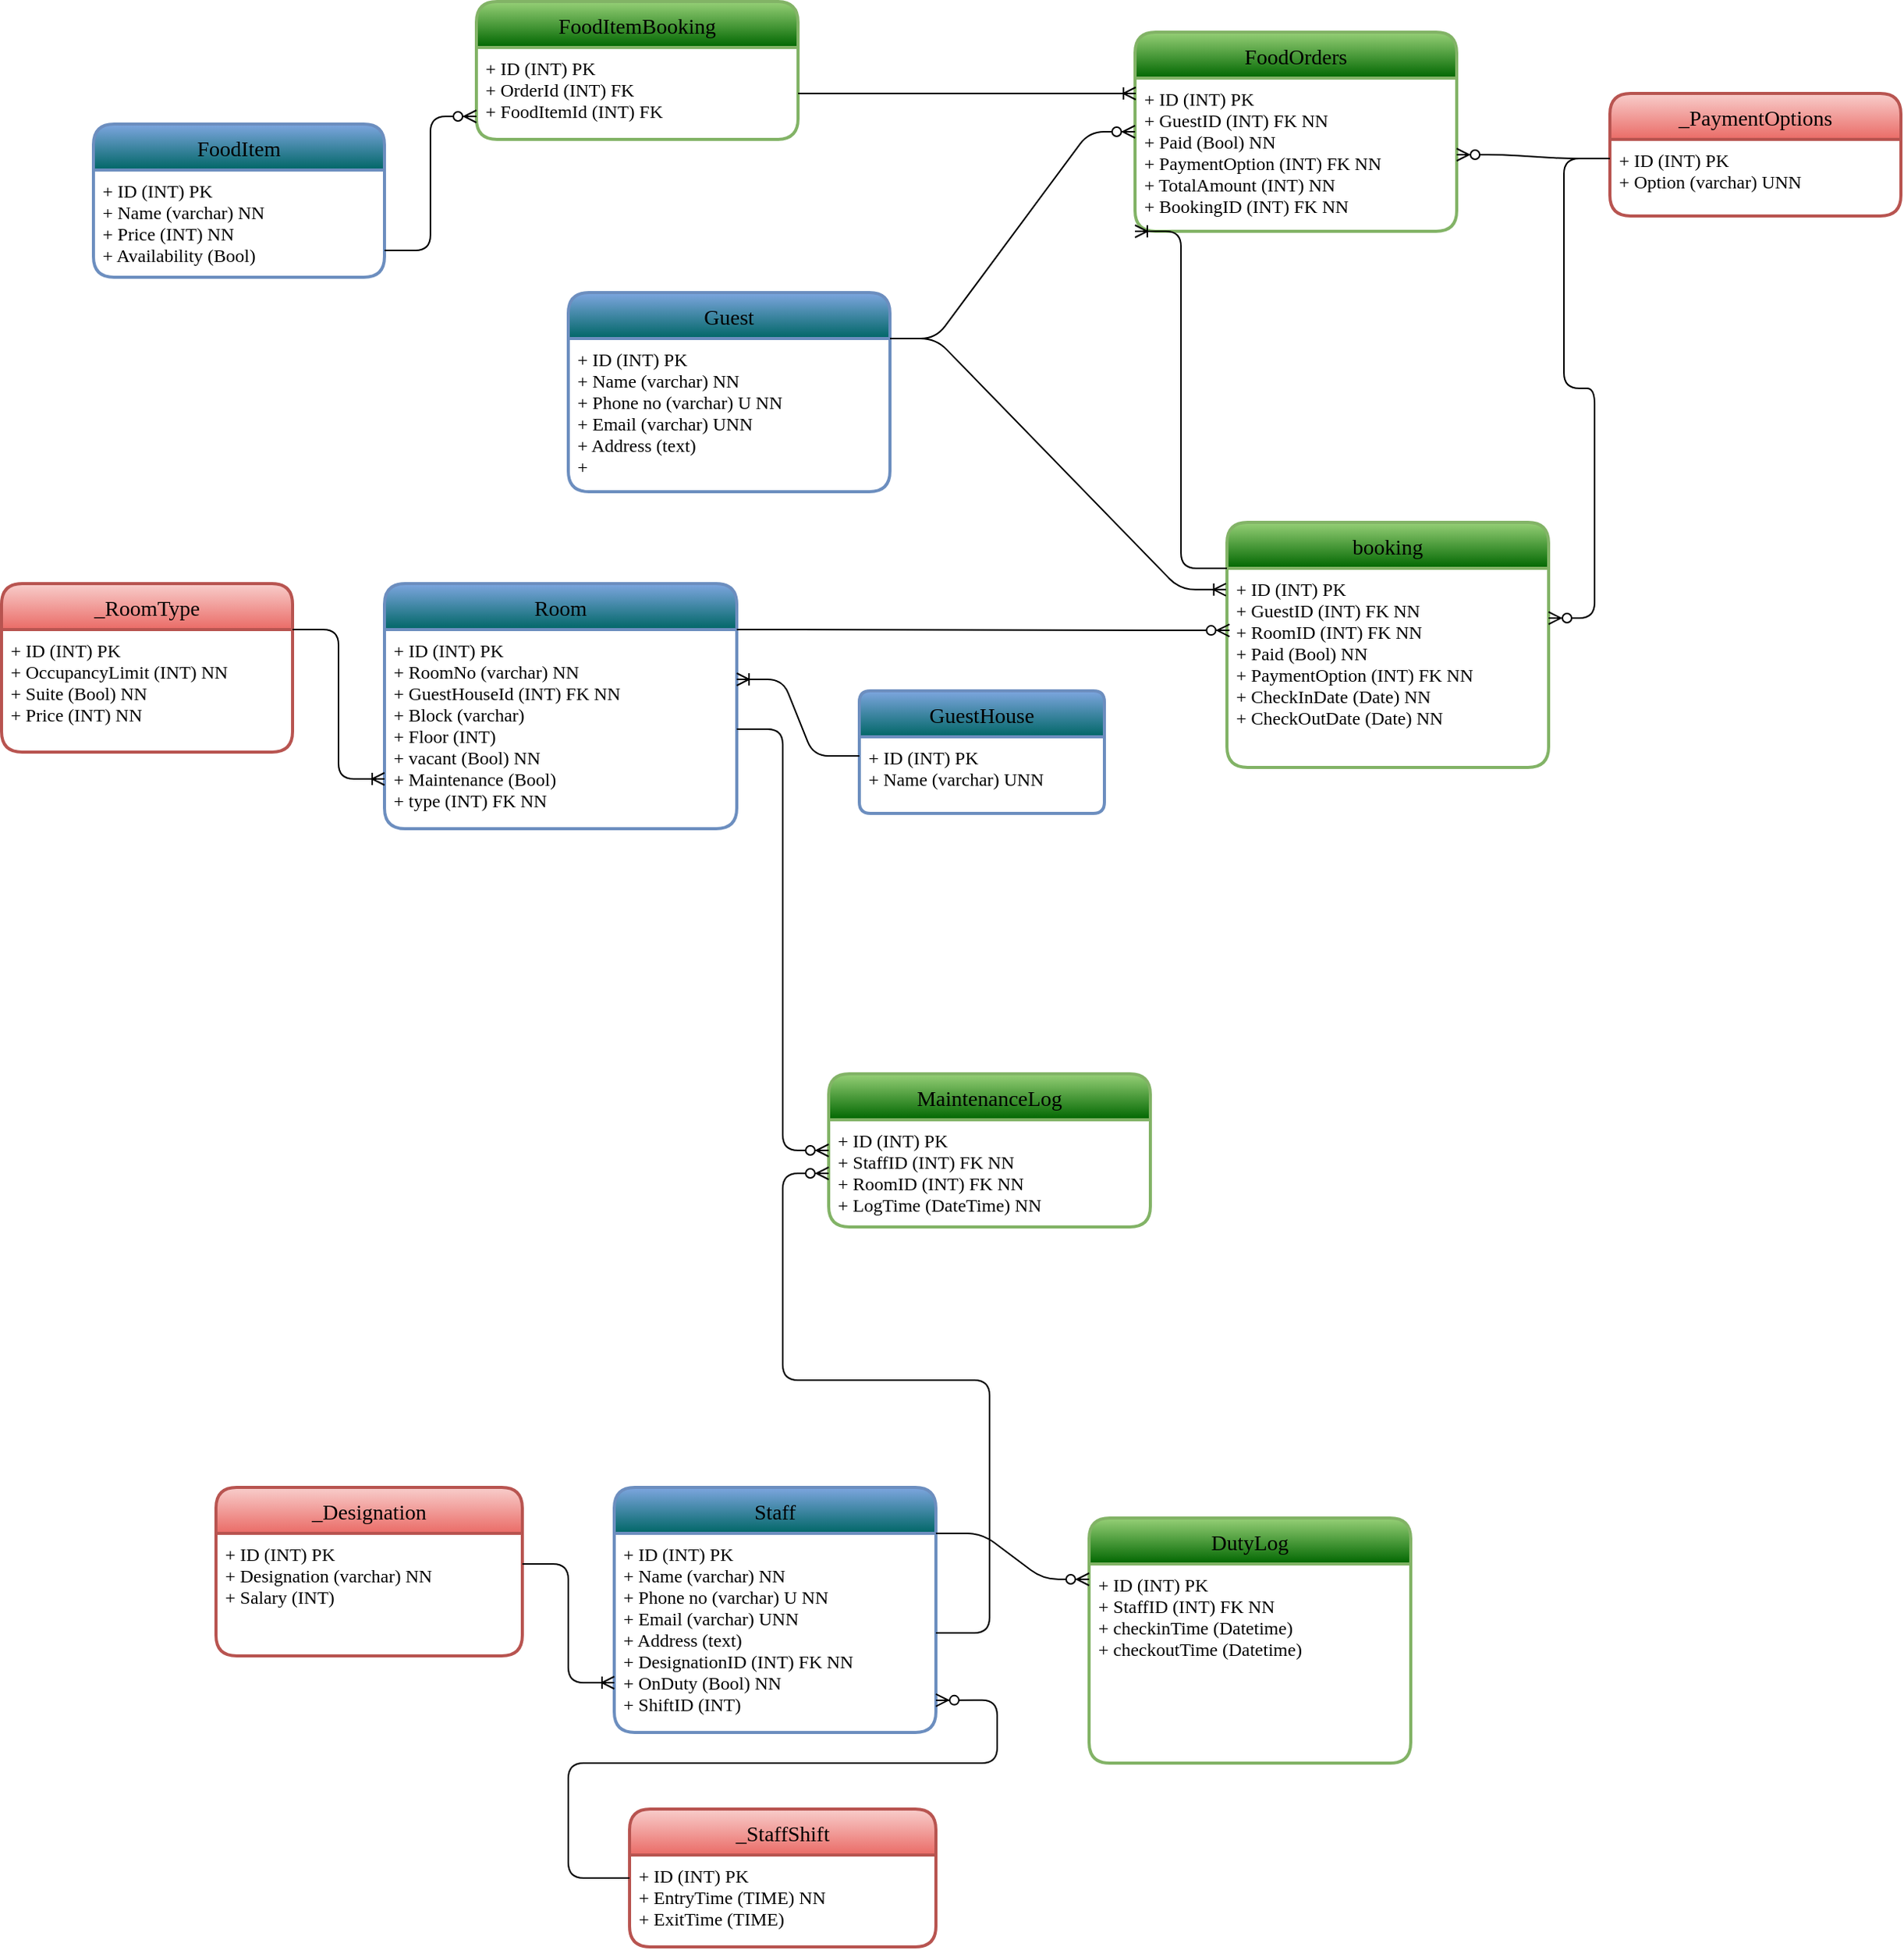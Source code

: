 <mxfile>
    <diagram id="ycOPQLDIYc8ZWvYrpJF7" name="GuestHouse Amenities">
        <mxGraphModel dx="1622" dy="436" grid="1" gridSize="10" guides="1" tooltips="1" connect="1" arrows="1" fold="1" page="1" pageScale="1" pageWidth="827" pageHeight="1169" math="0" shadow="0">
            <root>
                <mxCell id="0"/>
                <mxCell id="1" parent="0"/>
                <mxCell id="32" value="Guest" style="swimlane;childLayout=stackLayout;horizontal=1;startSize=30;horizontalStack=0;rounded=1;fontSize=14;fontStyle=0;strokeWidth=2;resizeParent=0;resizeLast=1;shadow=0;dashed=0;align=center;fontFamily=JetBrains Mono;fillColor=#006666;strokeColor=#6c8ebf;gradientColor=#7ea6e0;gradientDirection=north;" parent="1" vertex="1">
                    <mxGeometry x="110" y="400" width="210" height="130" as="geometry"/>
                </mxCell>
                <mxCell id="33" value="+ ID (INT) PK&#10;+ Name (varchar) NN&#10;+ Phone no (varchar) U NN&#10;+ Email (varchar) UNN&#10;+ Address (text) &#10;+ &#10;" style="align=left;strokeColor=none;fillColor=none;spacingLeft=4;fontSize=12;verticalAlign=top;resizable=0;rotatable=0;part=1;fontFamily=JetBrains Mono;" parent="32" vertex="1">
                    <mxGeometry y="30" width="210" height="100" as="geometry"/>
                </mxCell>
                <mxCell id="34" value="GuestHouse" style="swimlane;childLayout=stackLayout;horizontal=1;startSize=30;horizontalStack=0;rounded=1;fontSize=14;fontStyle=0;strokeWidth=2;resizeParent=0;resizeLast=1;shadow=0;dashed=0;align=center;fontFamily=JetBrains Mono;arcSize=8;fillColor=#006666;strokeColor=#6c8ebf;gradientColor=#7ea6e0;gradientDirection=north;" parent="1" vertex="1">
                    <mxGeometry x="300" y="660" width="160" height="80" as="geometry"/>
                </mxCell>
                <mxCell id="35" value="+ ID (INT) PK&#10;+ Name (varchar) UNN" style="align=left;strokeColor=none;fillColor=none;spacingLeft=4;fontSize=12;verticalAlign=top;resizable=0;rotatable=0;part=1;fontFamily=JetBrains Mono;" parent="34" vertex="1">
                    <mxGeometry y="30" width="160" height="50" as="geometry"/>
                </mxCell>
                <mxCell id="36" value="Room" style="swimlane;childLayout=stackLayout;horizontal=1;startSize=30;horizontalStack=0;rounded=1;fontSize=14;fontStyle=0;strokeWidth=2;resizeParent=0;resizeLast=1;shadow=0;dashed=0;align=center;fontFamily=JetBrains Mono;fillColor=#006666;strokeColor=#6c8ebf;gradientColor=#7ea6e0;gradientDirection=north;" parent="1" vertex="1">
                    <mxGeometry x="-10" y="590" width="230" height="160" as="geometry"/>
                </mxCell>
                <mxCell id="37" value="+ ID (INT) PK&#10;+ RoomNo (varchar) NN&#10;+ GuestHouseId (INT) FK NN &#10;+ Block (varchar) &#10;+ Floor (INT)&#10;+ vacant (Bool) NN&#10;+ Maintenance (Bool) &#10;+ type (INT) FK NN" style="align=left;strokeColor=none;fillColor=none;spacingLeft=4;fontSize=12;verticalAlign=top;resizable=0;rotatable=0;part=1;fontFamily=JetBrains Mono;" parent="36" vertex="1">
                    <mxGeometry y="30" width="230" height="130" as="geometry"/>
                </mxCell>
                <mxCell id="43" value="booking" style="swimlane;childLayout=stackLayout;horizontal=1;startSize=30;horizontalStack=0;rounded=1;fontSize=14;fontStyle=0;strokeWidth=2;resizeParent=0;resizeLast=1;shadow=0;dashed=0;align=center;fontFamily=JetBrains Mono;fillColor=#006600;strokeColor=#82b366;gradientColor=#97d077;gradientDirection=north;" parent="1" vertex="1">
                    <mxGeometry x="540" y="550" width="210" height="160" as="geometry"/>
                </mxCell>
                <mxCell id="44" value="+ ID (INT) PK&#10;+ GuestID (INT) FK NN&#10;+ RoomID (INT) FK NN&#10;+ Paid (Bool) NN&#10;+ PaymentOption (INT) FK NN&#10;+ CheckInDate (Date) NN&#10;+ CheckOutDate (Date) NN" style="align=left;strokeColor=none;fillColor=none;spacingLeft=4;fontSize=12;verticalAlign=top;resizable=0;rotatable=0;part=1;fontFamily=JetBrains Mono;" parent="43" vertex="1">
                    <mxGeometry y="30" width="210" height="130" as="geometry"/>
                </mxCell>
                <mxCell id="47" value="_RoomType" style="swimlane;childLayout=stackLayout;horizontal=1;startSize=30;horizontalStack=0;rounded=1;fontSize=14;fontStyle=0;strokeWidth=2;resizeParent=0;resizeLast=1;shadow=0;dashed=0;align=center;fontFamily=JetBrains Mono;fillColor=#f8cecc;strokeColor=#b85450;gradientColor=#ea6b66;" parent="1" vertex="1">
                    <mxGeometry x="-260" y="590" width="190" height="110" as="geometry"/>
                </mxCell>
                <mxCell id="48" value="+ ID (INT) PK&#10;+ OccupancyLimit (INT) NN&#10;+ Suite (Bool) NN&#10;+ Price (INT) NN" style="align=left;strokeColor=none;fillColor=none;spacingLeft=4;fontSize=12;verticalAlign=top;resizable=0;rotatable=0;part=1;fontFamily=JetBrains Mono;" parent="47" vertex="1">
                    <mxGeometry y="30" width="190" height="80" as="geometry"/>
                </mxCell>
                <mxCell id="81" value="" style="edgeStyle=entityRelationEdgeStyle;fontSize=12;html=1;endArrow=ERoneToMany;fontFamily=JetBrains Mono;fontColor=#F0F0F0;entryX=1;entryY=0.25;entryDx=0;entryDy=0;exitX=0;exitY=0.25;exitDx=0;exitDy=0;" parent="1" source="35" target="37" edge="1">
                    <mxGeometry width="100" height="100" relative="1" as="geometry">
                        <mxPoint x="370" y="570" as="sourcePoint"/>
                        <mxPoint x="470" y="470" as="targetPoint"/>
                    </mxGeometry>
                </mxCell>
                <mxCell id="83" value="" style="edgeStyle=entityRelationEdgeStyle;fontSize=12;html=1;endArrow=ERzeroToMany;endFill=1;fontFamily=JetBrains Mono;fontColor=#F0F0F0;entryX=0.008;entryY=0.312;entryDx=0;entryDy=0;entryPerimeter=0;exitX=1;exitY=0;exitDx=0;exitDy=0;" parent="1" source="37" target="44" edge="1">
                    <mxGeometry width="100" height="100" relative="1" as="geometry">
                        <mxPoint x="230" y="630" as="sourcePoint"/>
                        <mxPoint x="430" y="560" as="targetPoint"/>
                    </mxGeometry>
                </mxCell>
                <mxCell id="85" value="" style="edgeStyle=entityRelationEdgeStyle;fontSize=12;html=1;endArrow=ERoneToMany;fontFamily=JetBrains Mono;fontColor=#F0F0F0;entryX=-0.003;entryY=0.107;entryDx=0;entryDy=0;entryPerimeter=0;exitX=1;exitY=0;exitDx=0;exitDy=0;" parent="1" source="33" target="44" edge="1">
                    <mxGeometry width="100" height="100" relative="1" as="geometry">
                        <mxPoint x="360" y="410" as="sourcePoint"/>
                        <mxPoint x="405" y="530" as="targetPoint"/>
                    </mxGeometry>
                </mxCell>
                <mxCell id="88" value="" style="edgeStyle=entityRelationEdgeStyle;fontSize=12;html=1;endArrow=ERoneToMany;fontFamily=JetBrains Mono;fontColor=#F0F0F0;entryX=0;entryY=0.75;entryDx=0;entryDy=0;exitX=1;exitY=0;exitDx=0;exitDy=0;" parent="1" source="48" target="37" edge="1">
                    <mxGeometry width="100" height="100" relative="1" as="geometry">
                        <mxPoint x="-60" y="620" as="sourcePoint"/>
                        <mxPoint x="40" y="520" as="targetPoint"/>
                    </mxGeometry>
                </mxCell>
                <mxCell id="91" value="FoodItem" style="swimlane;childLayout=stackLayout;horizontal=1;startSize=30;horizontalStack=0;rounded=1;fontSize=14;fontStyle=0;strokeWidth=2;resizeParent=0;resizeLast=1;shadow=0;dashed=0;align=center;fontFamily=JetBrains Mono;fillColor=#006666;strokeColor=#6c8ebf;gradientColor=#7ea6e0;gradientDirection=north;" parent="1" vertex="1">
                    <mxGeometry x="-200" y="290" width="190" height="100" as="geometry"/>
                </mxCell>
                <mxCell id="92" value="+ ID (INT) PK&#10;+ Name (varchar) NN&#10;+ Price (INT) NN&#10;+ Availability (Bool) &#10;" style="align=left;strokeColor=none;fillColor=none;spacingLeft=4;fontSize=12;verticalAlign=top;resizable=0;rotatable=0;part=1;fontFamily=JetBrains Mono;" parent="91" vertex="1">
                    <mxGeometry y="30" width="190" height="70" as="geometry"/>
                </mxCell>
                <mxCell id="93" value="FoodOrders" style="swimlane;childLayout=stackLayout;horizontal=1;startSize=30;horizontalStack=0;rounded=1;fontSize=14;fontStyle=0;strokeWidth=2;resizeParent=0;resizeLast=1;shadow=0;dashed=0;align=center;fontFamily=JetBrains Mono;fillColor=#006600;strokeColor=#82b366;gradientColor=#97d077;gradientDirection=north;" parent="1" vertex="1">
                    <mxGeometry x="480" y="230" width="210" height="130" as="geometry"/>
                </mxCell>
                <mxCell id="94" value="+ ID (INT) PK&#10;+ GuestID (INT) FK NN&#10;+ Paid (Bool) NN&#10;+ PaymentOption (INT) FK NN&#10;+ TotalAmount (INT) NN&#10;+ BookingID (INT) FK NN" style="align=left;strokeColor=none;fillColor=none;spacingLeft=4;fontSize=12;verticalAlign=top;resizable=0;rotatable=0;part=1;fontFamily=JetBrains Mono;" parent="93" vertex="1">
                    <mxGeometry y="30" width="210" height="100" as="geometry"/>
                </mxCell>
                <mxCell id="97" value="FoodItemBooking" style="swimlane;childLayout=stackLayout;horizontal=1;startSize=30;horizontalStack=0;rounded=1;fontSize=14;fontStyle=0;strokeWidth=2;resizeParent=0;resizeLast=1;shadow=0;dashed=0;align=center;fontFamily=JetBrains Mono;fillColor=#006600;strokeColor=#82b366;gradientColor=#97d077;gradientDirection=north;" parent="1" vertex="1">
                    <mxGeometry x="50" y="210" width="210" height="90" as="geometry"/>
                </mxCell>
                <mxCell id="98" value="+ ID (INT) PK&#10;+ OrderId (INT) FK&#10;+ FoodItemId (INT) FK" style="align=left;strokeColor=none;fillColor=none;spacingLeft=4;fontSize=12;verticalAlign=top;resizable=0;rotatable=0;part=1;fontFamily=JetBrains Mono;" parent="97" vertex="1">
                    <mxGeometry y="30" width="210" height="60" as="geometry"/>
                </mxCell>
                <mxCell id="99" value="" style="edgeStyle=entityRelationEdgeStyle;fontSize=12;html=1;endArrow=ERzeroToMany;endFill=1;fontFamily=JetBrains Mono;fontColor=#F0F0F0;entryX=0;entryY=0.75;entryDx=0;entryDy=0;exitX=1;exitY=0.75;exitDx=0;exitDy=0;" parent="1" source="92" target="98" edge="1">
                    <mxGeometry width="100" height="100" relative="1" as="geometry">
                        <mxPoint x="-60" y="390" as="sourcePoint"/>
                        <mxPoint x="40" y="290" as="targetPoint"/>
                    </mxGeometry>
                </mxCell>
                <mxCell id="100" value="" style="fontSize=12;html=1;endArrow=ERoneToMany;fontFamily=JetBrains Mono;fontColor=#F0F0F0;entryX=0.002;entryY=0.1;entryDx=0;entryDy=0;exitX=1;exitY=0.5;exitDx=0;exitDy=0;entryPerimeter=0;" parent="1" source="98" target="94" edge="1">
                    <mxGeometry width="100" height="100" relative="1" as="geometry">
                        <mxPoint x="330" y="330" as="sourcePoint"/>
                        <mxPoint x="320" y="230" as="targetPoint"/>
                    </mxGeometry>
                </mxCell>
                <mxCell id="102" value="" style="edgeStyle=entityRelationEdgeStyle;fontSize=12;html=1;endArrow=ERzeroToMany;endFill=1;fontFamily=JetBrains Mono;fontColor=#F0F0F0;elbow=vertical;exitX=1;exitY=0;exitDx=0;exitDy=0;entryX=0;entryY=0.5;entryDx=0;entryDy=0;" parent="1" source="33" target="93" edge="1">
                    <mxGeometry width="100" height="100" relative="1" as="geometry">
                        <mxPoint x="410" y="470" as="sourcePoint"/>
                        <mxPoint x="510" y="370" as="targetPoint"/>
                    </mxGeometry>
                </mxCell>
                <mxCell id="103" value="Staff" style="swimlane;childLayout=stackLayout;horizontal=1;startSize=30;horizontalStack=0;rounded=1;fontSize=14;fontStyle=0;strokeWidth=2;resizeParent=0;resizeLast=1;shadow=0;dashed=0;align=center;fontFamily=JetBrains Mono;fillColor=#006666;strokeColor=#6c8ebf;gradientColor=#7ea6e0;gradientDirection=north;" parent="1" vertex="1">
                    <mxGeometry x="140" y="1180" width="210" height="160" as="geometry"/>
                </mxCell>
                <mxCell id="104" value="+ ID (INT) PK&#10;+ Name (varchar) NN&#10;+ Phone no (varchar) U NN&#10;+ Email (varchar) UNN&#10;+ Address (text) &#10;+ DesignationID (INT) FK NN&#10;+ OnDuty (Bool) NN&#10;+ ShiftID (INT)" style="align=left;strokeColor=none;fillColor=none;spacingLeft=4;fontSize=12;verticalAlign=top;resizable=0;rotatable=0;part=1;fontFamily=JetBrains Mono;" parent="103" vertex="1">
                    <mxGeometry y="30" width="210" height="130" as="geometry"/>
                </mxCell>
                <mxCell id="106" value="DutyLog" style="swimlane;childLayout=stackLayout;horizontal=1;startSize=30;horizontalStack=0;rounded=1;fontSize=14;fontStyle=0;strokeWidth=2;resizeParent=0;resizeLast=1;shadow=0;dashed=0;align=center;fontFamily=JetBrains Mono;fillColor=#006600;strokeColor=#82b366;gradientColor=#97d077;gradientDirection=north;" parent="1" vertex="1">
                    <mxGeometry x="450" y="1200" width="210" height="160" as="geometry"/>
                </mxCell>
                <mxCell id="107" value="+ ID (INT) PK&#10;+ StaffID (INT) FK NN&#10;+ checkinTime (Datetime)&#10;+ checkoutTime (Datetime)" style="align=left;strokeColor=none;fillColor=none;spacingLeft=4;fontSize=12;verticalAlign=top;resizable=0;rotatable=0;part=1;fontFamily=JetBrains Mono;" parent="106" vertex="1">
                    <mxGeometry y="30" width="210" height="130" as="geometry"/>
                </mxCell>
                <mxCell id="108" value="_Designation" style="swimlane;childLayout=stackLayout;horizontal=1;startSize=30;horizontalStack=0;rounded=1;fontSize=14;fontStyle=0;strokeWidth=2;resizeParent=0;resizeLast=1;shadow=0;dashed=0;align=center;fontFamily=JetBrains Mono;fillColor=#f8cecc;strokeColor=#b85450;gradientColor=#ea6b66;" parent="1" vertex="1">
                    <mxGeometry x="-120" y="1180" width="200" height="110" as="geometry"/>
                </mxCell>
                <mxCell id="109" value="+ ID (INT) PK&#10;+ Designation (varchar) NN&#10;+ Salary (INT) " style="align=left;strokeColor=none;fillColor=none;spacingLeft=4;fontSize=12;verticalAlign=top;resizable=0;rotatable=0;part=1;fontFamily=JetBrains Mono;" parent="108" vertex="1">
                    <mxGeometry y="30" width="200" height="80" as="geometry"/>
                </mxCell>
                <mxCell id="110" value="" style="edgeStyle=entityRelationEdgeStyle;fontSize=12;html=1;endArrow=ERoneToMany;fontFamily=JetBrains Mono;fontColor=#F0F0F0;entryX=0;entryY=0.75;entryDx=0;entryDy=0;exitX=1;exitY=0.25;exitDx=0;exitDy=0;" parent="1" source="109" target="104" edge="1">
                    <mxGeometry width="100" height="100" relative="1" as="geometry">
                        <mxPoint x="60" y="1242.5" as="sourcePoint"/>
                        <mxPoint x="120" y="1340" as="targetPoint"/>
                    </mxGeometry>
                </mxCell>
                <mxCell id="111" value="" style="edgeStyle=entityRelationEdgeStyle;fontSize=12;html=1;endArrow=ERzeroToMany;endFill=1;fontFamily=JetBrains Mono;fontColor=#F0F0F0;entryX=0;entryY=0.25;entryDx=0;entryDy=0;exitX=1;exitY=0;exitDx=0;exitDy=0;" parent="1" source="104" target="106" edge="1">
                    <mxGeometry width="100" height="100" relative="1" as="geometry">
                        <mxPoint x="370" y="1241" as="sourcePoint"/>
                        <mxPoint x="591.68" y="1240.56" as="targetPoint"/>
                    </mxGeometry>
                </mxCell>
                <mxCell id="113" value="_PaymentOptions" style="swimlane;childLayout=stackLayout;horizontal=1;startSize=30;horizontalStack=0;rounded=1;fontSize=14;fontStyle=0;strokeWidth=2;resizeParent=0;resizeLast=1;shadow=0;dashed=0;align=center;fontFamily=JetBrains Mono;fillColor=#f8cecc;strokeColor=#b85450;gradientColor=#ea6b66;" parent="1" vertex="1">
                    <mxGeometry x="790" y="270" width="190" height="80" as="geometry"/>
                </mxCell>
                <mxCell id="114" value="+ ID (INT) PK&#10;+ Option (varchar) UNN" style="align=left;strokeColor=none;fillColor=none;spacingLeft=4;fontSize=12;verticalAlign=top;resizable=0;rotatable=0;part=1;fontFamily=JetBrains Mono;" parent="113" vertex="1">
                    <mxGeometry y="30" width="190" height="50" as="geometry"/>
                </mxCell>
                <mxCell id="115" value="" style="edgeStyle=entityRelationEdgeStyle;fontSize=12;html=1;endArrow=ERzeroToMany;endFill=1;fontFamily=JetBrains Mono;fontColor=#F0F0F0;elbow=vertical;entryX=1;entryY=0.25;entryDx=0;entryDy=0;exitX=0;exitY=0.25;exitDx=0;exitDy=0;" parent="1" source="114" target="44" edge="1">
                    <mxGeometry width="100" height="100" relative="1" as="geometry">
                        <mxPoint x="980" y="520" as="sourcePoint"/>
                        <mxPoint x="800" y="580" as="targetPoint"/>
                    </mxGeometry>
                </mxCell>
                <mxCell id="117" value="" style="edgeStyle=entityRelationEdgeStyle;fontSize=12;html=1;endArrow=ERzeroToMany;endFill=1;fontFamily=JetBrains Mono;fontColor=#F0F0F0;elbow=vertical;entryX=1;entryY=0.5;entryDx=0;entryDy=0;exitX=0;exitY=0.25;exitDx=0;exitDy=0;" parent="1" source="114" target="94" edge="1">
                    <mxGeometry width="100" height="100" relative="1" as="geometry">
                        <mxPoint x="820" y="330" as="sourcePoint"/>
                        <mxPoint x="740" y="280" as="targetPoint"/>
                    </mxGeometry>
                </mxCell>
                <mxCell id="118" value="MaintenanceLog" style="swimlane;childLayout=stackLayout;horizontal=1;startSize=30;horizontalStack=0;rounded=1;fontSize=14;fontStyle=0;strokeWidth=2;resizeParent=0;resizeLast=1;shadow=0;dashed=0;align=center;fontFamily=JetBrains Mono;fillColor=#006600;strokeColor=#82b366;gradientColor=#97d077;gradientDirection=north;" parent="1" vertex="1">
                    <mxGeometry x="280" y="910" width="210" height="100" as="geometry"/>
                </mxCell>
                <mxCell id="119" value="+ ID (INT) PK&#10;+ StaffID (INT) FK NN&#10;+ RoomID (INT) FK NN&#10;+ LogTime (DateTime) NN" style="align=left;strokeColor=none;fillColor=none;spacingLeft=4;fontSize=12;verticalAlign=top;resizable=0;rotatable=0;part=1;fontFamily=JetBrains Mono;" parent="118" vertex="1">
                    <mxGeometry y="30" width="210" height="70" as="geometry"/>
                </mxCell>
                <mxCell id="121" value="" style="edgeStyle=entityRelationEdgeStyle;fontSize=12;html=1;endArrow=ERzeroToMany;endFill=1;entryX=0;entryY=0.5;entryDx=0;entryDy=0;exitX=1;exitY=0.5;exitDx=0;exitDy=0;" parent="1" source="37" target="118" edge="1">
                    <mxGeometry width="100" height="100" relative="1" as="geometry">
                        <mxPoint x="160" y="950" as="sourcePoint"/>
                        <mxPoint x="120" y="900" as="targetPoint"/>
                    </mxGeometry>
                </mxCell>
                <mxCell id="122" value="" style="fontSize=12;html=1;endArrow=ERzeroToMany;endFill=1;entryX=0;entryY=0.5;entryDx=0;entryDy=0;exitX=1;exitY=0.5;exitDx=0;exitDy=0;rounded=1;jumpStyle=none;edgeStyle=orthogonalEdgeStyle;" parent="1" source="104" target="119" edge="1">
                    <mxGeometry width="100" height="100" relative="1" as="geometry">
                        <mxPoint x="115" y="1128" as="sourcePoint"/>
                        <mxPoint x="195" y="1050" as="targetPoint"/>
                        <Array as="points">
                            <mxPoint x="385" y="1275"/>
                            <mxPoint x="385" y="1110"/>
                            <mxPoint x="250" y="1110"/>
                            <mxPoint x="250" y="975"/>
                        </Array>
                    </mxGeometry>
                </mxCell>
                <mxCell id="123" value="_StaffShift" style="swimlane;childLayout=stackLayout;horizontal=1;startSize=30;horizontalStack=0;rounded=1;fontSize=14;fontStyle=0;strokeWidth=2;resizeParent=0;resizeLast=1;shadow=0;dashed=0;align=center;fontFamily=JetBrains Mono;fillColor=#f8cecc;strokeColor=#b85450;gradientColor=#ea6b66;" parent="1" vertex="1">
                    <mxGeometry x="150" y="1390" width="200" height="90" as="geometry"/>
                </mxCell>
                <mxCell id="124" value="+ ID (INT) PK&#10;+ EntryTime (TIME) NN&#10;+ ExitTime (TIME) " style="align=left;strokeColor=none;fillColor=none;spacingLeft=4;fontSize=12;verticalAlign=top;resizable=0;rotatable=0;part=1;fontFamily=JetBrains Mono;" parent="123" vertex="1">
                    <mxGeometry y="30" width="200" height="60" as="geometry"/>
                </mxCell>
                <mxCell id="125" value="" style="edgeStyle=orthogonalEdgeStyle;fontSize=12;html=1;endArrow=ERzeroToMany;endFill=1;exitX=0;exitY=0.25;exitDx=0;exitDy=0;entryX=1;entryY=0.838;entryDx=0;entryDy=0;entryPerimeter=0;" parent="1" source="124" target="104" edge="1">
                    <mxGeometry width="100" height="100" relative="1" as="geometry">
                        <mxPoint x="-20" y="1460" as="sourcePoint"/>
                        <mxPoint x="400" y="1320" as="targetPoint"/>
                        <Array as="points">
                            <mxPoint x="110" y="1435"/>
                            <mxPoint x="110" y="1360"/>
                            <mxPoint x="390" y="1360"/>
                            <mxPoint x="390" y="1319"/>
                        </Array>
                    </mxGeometry>
                </mxCell>
                <mxCell id="126" value="" style="edgeStyle=entityRelationEdgeStyle;fontSize=12;html=1;endArrow=ERoneToMany;entryX=0;entryY=1;entryDx=0;entryDy=0;exitX=0;exitY=0;exitDx=0;exitDy=0;" edge="1" parent="1" source="44" target="94">
                    <mxGeometry width="100" height="100" relative="1" as="geometry">
                        <mxPoint x="460" y="520" as="sourcePoint"/>
                        <mxPoint x="700" y="410" as="targetPoint"/>
                    </mxGeometry>
                </mxCell>
            </root>
        </mxGraphModel>
    </diagram>
    <diagram id="__sHbb8RoXKBiPDCWij3" name="Market Place">
        <mxGraphModel dx="1622" dy="1605" grid="1" gridSize="10" guides="1" tooltips="1" connect="1" arrows="1" fold="1" page="1" pageScale="1" pageWidth="827" pageHeight="1169" math="0" shadow="0">
            <root>
                <mxCell id="6bXMta0XLCTbJHsE31_Q-0"/>
                <mxCell id="6bXMta0XLCTbJHsE31_Q-1" parent="6bXMta0XLCTbJHsE31_Q-0"/>
                <mxCell id="6HrNoJHkE9Jg0ZCRJ_LL-0" value="Shop" style="swimlane;childLayout=stackLayout;horizontal=1;startSize=30;horizontalStack=0;rounded=1;fontSize=14;fontStyle=0;strokeWidth=2;resizeParent=0;resizeLast=1;shadow=0;dashed=0;align=center;fontFamily=JetBrains Mono;fillColor=#006666;strokeColor=#6c8ebf;gradientColor=#7ea6e0;gradientDirection=north;" parent="6bXMta0XLCTbJHsE31_Q-1" vertex="1">
                    <mxGeometry x="-400" y="180" width="190" height="100" as="geometry"/>
                </mxCell>
                <mxCell id="6HrNoJHkE9Jg0ZCRJ_LL-1" value="+ shop_id (int) PK&#10;+ name (varchar(255)) NN" style="align=left;strokeColor=none;fillColor=none;spacingLeft=4;fontSize=12;verticalAlign=top;resizable=0;rotatable=0;part=1;fontFamily=JetBrains Mono;" parent="6HrNoJHkE9Jg0ZCRJ_LL-0" vertex="1">
                    <mxGeometry y="30" width="190" height="70" as="geometry"/>
                </mxCell>
                <mxCell id="6HrNoJHkE9Jg0ZCRJ_LL-4" value="Shopkeeper" style="swimlane;childLayout=stackLayout;horizontal=1;startSize=30;horizontalStack=0;rounded=1;fontSize=14;fontStyle=0;strokeWidth=2;resizeParent=0;resizeLast=1;shadow=0;dashed=0;align=center;fontFamily=JetBrains Mono;fillColor=#60a917;strokeColor=#2D7600;gradientDirection=north;fontColor=#ffffff;" parent="6bXMta0XLCTbJHsE31_Q-1" vertex="1">
                    <mxGeometry x="-160" width="190" height="130" as="geometry"/>
                </mxCell>
                <mxCell id="6HrNoJHkE9Jg0ZCRJ_LL-5" value="+ keepr_id (int) PK&#10;+ shop_id (int) FK&#10;+ name (varchar(50)) NN&#10;+ ph_no (varchar(10)) NN&#10;+ acc_no (varchar(15))&#10;+ address (varchar(255))" style="align=left;strokeColor=none;fillColor=none;spacingLeft=4;fontSize=12;verticalAlign=top;resizable=0;rotatable=0;part=1;fontFamily=JetBrains Mono;" parent="6HrNoJHkE9Jg0ZCRJ_LL-4" vertex="1">
                    <mxGeometry y="30" width="190" height="100" as="geometry"/>
                </mxCell>
                <mxCell id="6HrNoJHkE9Jg0ZCRJ_LL-6" value="License" style="swimlane;childLayout=stackLayout;horizontal=1;startSize=30;horizontalStack=0;rounded=1;fontSize=14;fontStyle=0;strokeWidth=2;resizeParent=0;resizeLast=1;shadow=0;dashed=0;align=center;fontFamily=JetBrains Mono;fillColor=#60a917;strokeColor=#2D7600;gradientDirection=north;fontColor=#ffffff;" parent="6bXMta0XLCTbJHsE31_Q-1" vertex="1">
                    <mxGeometry x="-390" y="330" width="190" height="110" as="geometry"/>
                </mxCell>
                <mxCell id="6HrNoJHkE9Jg0ZCRJ_LL-7" value="+ lic_id (int) PK&#10;+ shop_id (int) FK&#10;+ issue_date (date) NN&#10;+ expire_date (date) NN&#10;+ lic_status (bool) NN" style="align=left;strokeColor=none;fillColor=none;spacingLeft=4;fontSize=12;verticalAlign=top;resizable=0;rotatable=0;part=1;fontFamily=JetBrains Mono;" parent="6HrNoJHkE9Jg0ZCRJ_LL-6" vertex="1">
                    <mxGeometry y="30" width="190" height="80" as="geometry"/>
                </mxCell>
                <mxCell id="6HrNoJHkE9Jg0ZCRJ_LL-8" value="Extension" style="swimlane;childLayout=stackLayout;horizontal=1;startSize=30;horizontalStack=0;rounded=1;fontSize=14;fontStyle=0;strokeWidth=2;resizeParent=0;resizeLast=1;shadow=0;dashed=0;align=center;fontFamily=JetBrains Mono;fillColor=#d80073;strokeColor=#A50040;gradientDirection=north;fontColor=#ffffff;" parent="6bXMta0XLCTbJHsE31_Q-1" vertex="1">
                    <mxGeometry x="-140" y="190" width="190" height="130" as="geometry"/>
                </mxCell>
                <mxCell id="6HrNoJHkE9Jg0ZCRJ_LL-9" value="+ ext_id (int) PK&#10;+ lic_id (int) FK&#10;+ ext_period (int) NN&#10;+ ext_fee (int) NN&#10;+ mod_pay (enum('cash', 'digital'))&#10;+ ext_status (bool) NN" style="align=left;strokeColor=none;fillColor=none;spacingLeft=4;fontSize=12;verticalAlign=top;resizable=0;rotatable=0;part=1;fontFamily=JetBrains Mono;" parent="6HrNoJHkE9Jg0ZCRJ_LL-8" vertex="1">
                    <mxGeometry y="30" width="190" height="100" as="geometry"/>
                </mxCell>
                <mxCell id="6HrNoJHkE9Jg0ZCRJ_LL-12" value="Feedback" style="swimlane;childLayout=stackLayout;horizontal=1;startSize=30;horizontalStack=0;rounded=1;fontSize=14;fontStyle=0;strokeWidth=2;resizeParent=0;resizeLast=1;shadow=0;dashed=0;align=center;fontFamily=JetBrains Mono;fillColor=#60a917;strokeColor=#2D7600;gradientDirection=north;fontColor=#ffffff;" parent="6bXMta0XLCTbJHsE31_Q-1" vertex="1">
                    <mxGeometry x="-660" y="205" width="190" height="100" as="geometry"/>
                </mxCell>
                <mxCell id="6HrNoJHkE9Jg0ZCRJ_LL-13" value="+ feedbk_id (int) PK&#10;+ shop_id (int) FK&#10;+ rating (int) NN&#10;+ remark (varchar(255)) " style="align=left;strokeColor=none;fillColor=none;spacingLeft=4;fontSize=12;verticalAlign=top;resizable=0;rotatable=0;part=1;fontFamily=JetBrains Mono;" parent="6HrNoJHkE9Jg0ZCRJ_LL-12" vertex="1">
                    <mxGeometry y="30" width="190" height="70" as="geometry"/>
                </mxCell>
                <mxCell id="6HrNoJHkE9Jg0ZCRJ_LL-17" value="Bill" style="swimlane;childLayout=stackLayout;horizontal=1;startSize=30;horizontalStack=0;rounded=1;fontSize=14;fontStyle=0;strokeWidth=2;resizeParent=0;resizeLast=1;shadow=0;dashed=0;align=center;fontFamily=JetBrains Mono;fillColor=#60a917;strokeColor=#2D7600;gradientDirection=north;fontColor=#ffffff;" parent="6bXMta0XLCTbJHsE31_Q-1" vertex="1">
                    <mxGeometry x="-420" y="10" width="230" height="130" as="geometry"/>
                </mxCell>
                <mxCell id="6HrNoJHkE9Jg0ZCRJ_LL-18" value="+ bill_id (int) PK&#10;+ shop_id (int) FK&#10;+ type (enum('water', 'electricity', 'rent')) NN&#10;+ amount (int) NN&#10;+ mod_pay (enum('cash', 'digital'))&#10;+ bill_status (bool) NN" style="align=left;strokeColor=none;fillColor=none;spacingLeft=4;fontSize=12;verticalAlign=top;resizable=0;rotatable=0;part=1;fontFamily=JetBrains Mono;" parent="6HrNoJHkE9Jg0ZCRJ_LL-17" vertex="1">
                    <mxGeometry y="30" width="230" height="100" as="geometry"/>
                </mxCell>
                <mxCell id="BRpuSmCQ88ZL44ktVtGb-1" value="" style="edgeStyle=entityRelationEdgeStyle;fontSize=12;html=1;endArrow=ERzeroToMany;endFill=1;fontFamily=JetBrains Mono;fontColor=#F0F0F0;entryX=0;entryY=0.75;entryDx=0;entryDy=0;exitX=1.005;exitY=0.163;exitDx=0;exitDy=0;exitPerimeter=0;" parent="6bXMta0XLCTbJHsE31_Q-1" source="6HrNoJHkE9Jg0ZCRJ_LL-7" edge="1">
                    <mxGeometry width="100" height="100" relative="1" as="geometry">
                        <mxPoint x="-200" y="370" as="sourcePoint"/>
                        <mxPoint x="-140" y="250" as="targetPoint"/>
                    </mxGeometry>
                </mxCell>
                <mxCell id="YKmwoi-gXrKSodanul18-1" style="edgeStyle=none;html=1;exitX=1;exitY=0;exitDx=0;exitDy=0;entryX=0;entryY=0.25;entryDx=0;entryDy=0;endArrow=ERzeroToMany;endFill=0;" parent="6bXMta0XLCTbJHsE31_Q-1" source="6HrNoJHkE9Jg0ZCRJ_LL-1" target="6HrNoJHkE9Jg0ZCRJ_LL-5" edge="1">
                    <mxGeometry relative="1" as="geometry">
                        <mxPoint x="-170" y="210" as="targetPoint"/>
                        <Array as="points">
                            <mxPoint x="-180" y="210"/>
                            <mxPoint x="-180" y="55"/>
                        </Array>
                    </mxGeometry>
                </mxCell>
                <mxCell id="YKmwoi-gXrKSodanul18-5" style="edgeStyle=none;html=1;endArrow=ERzeroToMany;endFill=0;entryX=0;entryY=0.25;entryDx=0;entryDy=0;exitX=0;exitY=0;exitDx=0;exitDy=0;" parent="6bXMta0XLCTbJHsE31_Q-1" source="6HrNoJHkE9Jg0ZCRJ_LL-1" target="6HrNoJHkE9Jg0ZCRJ_LL-18" edge="1">
                    <mxGeometry relative="1" as="geometry">
                        <mxPoint x="-430" y="70" as="targetPoint"/>
                        <mxPoint x="-440" y="245" as="sourcePoint"/>
                        <Array as="points">
                            <mxPoint x="-440" y="210"/>
                            <mxPoint x="-440" y="70"/>
                        </Array>
                    </mxGeometry>
                </mxCell>
                <mxCell id="YKmwoi-gXrKSodanul18-6" style="edgeStyle=none;html=1;exitX=0;exitY=0;exitDx=0;exitDy=0;entryX=1;entryY=0.25;entryDx=0;entryDy=0;endArrow=ERzeroToMany;endFill=0;" parent="6bXMta0XLCTbJHsE31_Q-1" source="6HrNoJHkE9Jg0ZCRJ_LL-1" target="6HrNoJHkE9Jg0ZCRJ_LL-13" edge="1">
                    <mxGeometry relative="1" as="geometry">
                        <Array as="points">
                            <mxPoint x="-440" y="210"/>
                            <mxPoint x="-440" y="253"/>
                        </Array>
                    </mxGeometry>
                </mxCell>
                <mxCell id="YKmwoi-gXrKSodanul18-7" style="edgeStyle=none;html=1;exitX=0;exitY=0;exitDx=0;exitDy=0;endArrow=ERzeroToMany;endFill=0;entryX=0;entryY=0.5;entryDx=0;entryDy=0;" parent="6bXMta0XLCTbJHsE31_Q-1" source="6HrNoJHkE9Jg0ZCRJ_LL-1" target="6HrNoJHkE9Jg0ZCRJ_LL-6" edge="1">
                    <mxGeometry relative="1" as="geometry">
                        <mxPoint x="-430" y="390" as="targetPoint"/>
                        <Array as="points">
                            <mxPoint x="-430" y="210"/>
                            <mxPoint x="-430" y="385"/>
                        </Array>
                    </mxGeometry>
                </mxCell>
            </root>
        </mxGraphModel>
    </diagram>
</mxfile>